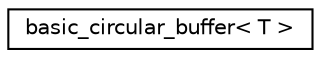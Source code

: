 digraph "Graphical Class Hierarchy"
{
 // LATEX_PDF_SIZE
  edge [fontname="Helvetica",fontsize="10",labelfontname="Helvetica",labelfontsize="10"];
  node [fontname="Helvetica",fontsize="10",shape=record];
  rankdir="LR";
  Node0 [label="basic_circular_buffer\< T \>",height=0.2,width=0.4,color="black", fillcolor="white", style="filled",URL="$classbasic__circular__buffer.html",tooltip=" "];
}
